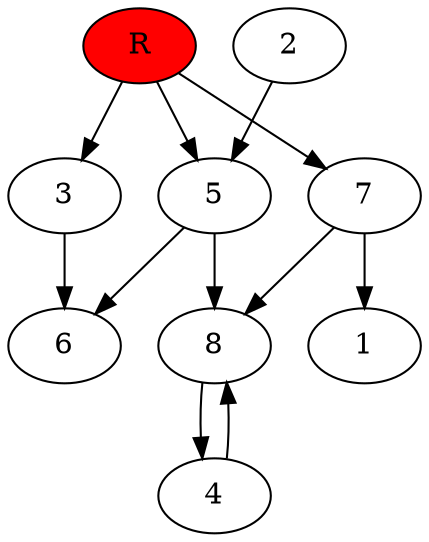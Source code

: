 digraph prb1623 {
	1
	2
	3
	4
	5
	6
	7
	8
	R [fillcolor="#ff0000" style=filled]
	2 -> 5
	3 -> 6
	4 -> 8
	5 -> 6
	5 -> 8
	7 -> 1
	7 -> 8
	8 -> 4
	R -> 3
	R -> 5
	R -> 7
}
